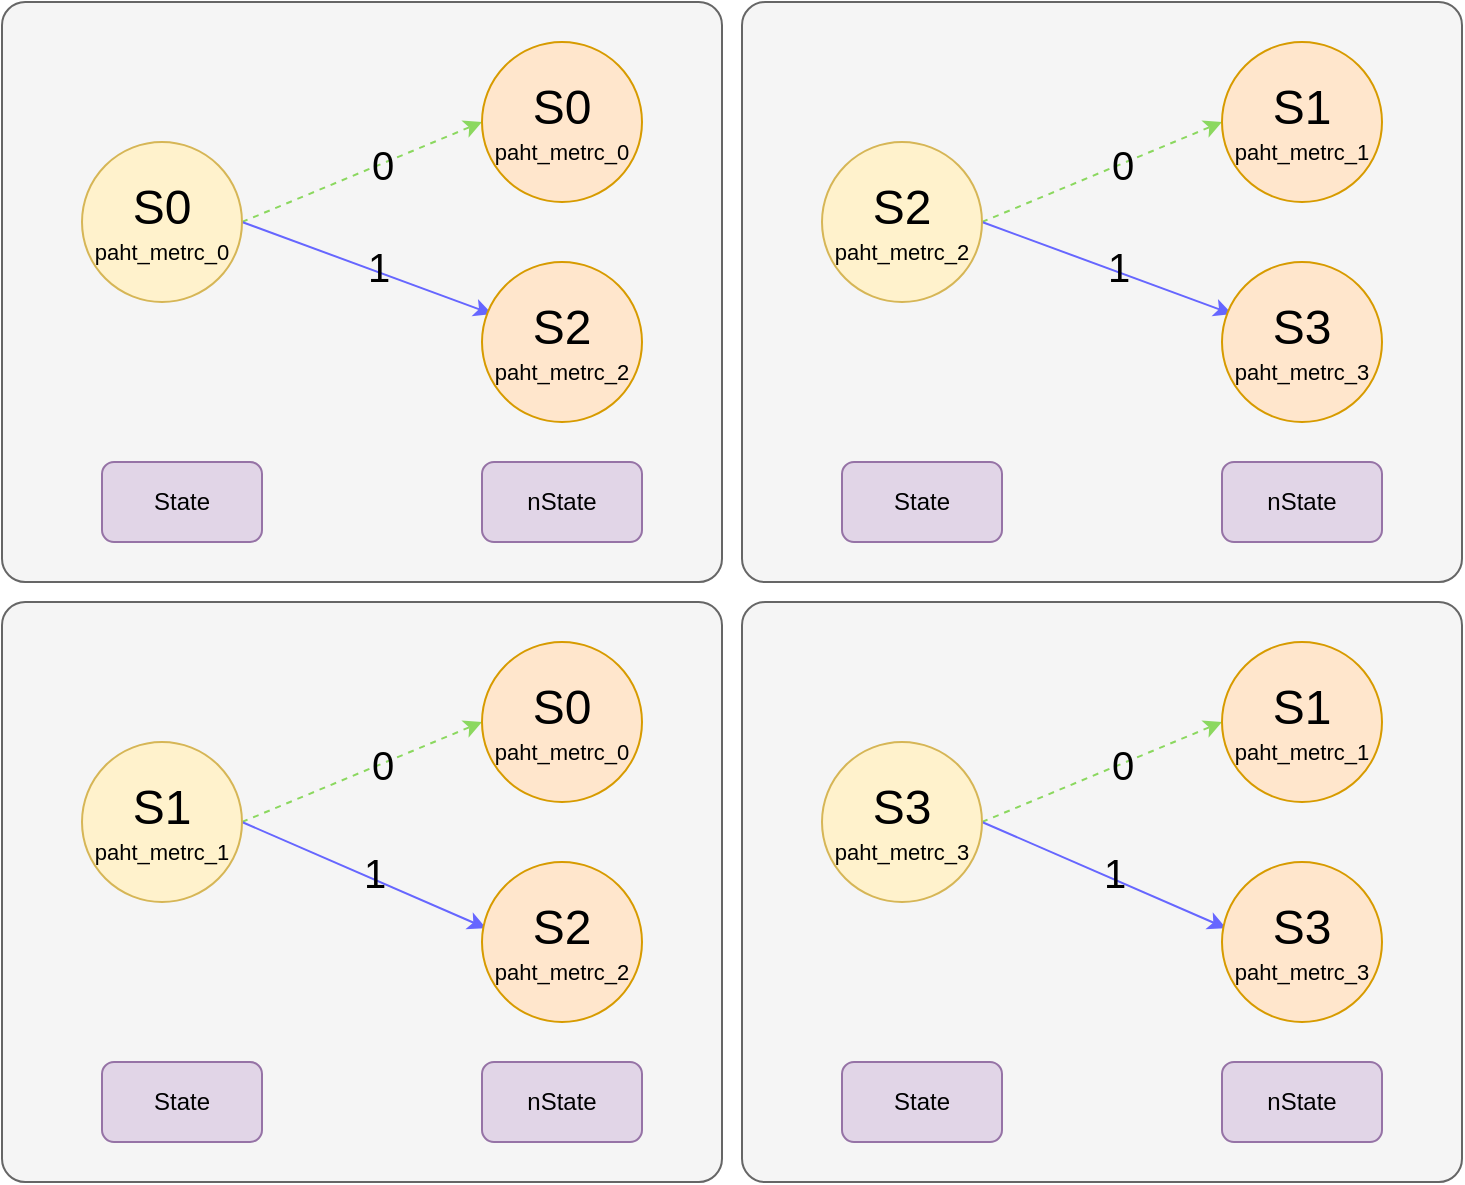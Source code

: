 <mxfile>
    <diagram id="Qxc2uJqR9Acz-3chyV42" name="Page-1">
        <mxGraphModel dx="2471" dy="13" grid="1" gridSize="10" guides="1" tooltips="1" connect="1" arrows="1" fold="1" page="1" pageScale="1" pageWidth="850" pageHeight="1100" math="0" shadow="0">
            <root>
                <mxCell id="0"/>
                <mxCell id="1" parent="0"/>
                <mxCell id="2" value="" style="rounded=1;whiteSpace=wrap;html=1;fillColor=#f5f5f5;fontColor=#333333;strokeColor=#666666;arcSize=4;" vertex="1" parent="1">
                    <mxGeometry x="-640" y="1280" width="360" height="290" as="geometry"/>
                </mxCell>
                <mxCell id="3" value="State" style="rounded=1;whiteSpace=wrap;html=1;fillColor=#e1d5e7;strokeColor=#9673a6;" vertex="1" parent="1">
                    <mxGeometry x="-590" y="1510" width="80" height="40" as="geometry"/>
                </mxCell>
                <mxCell id="4" value="nState" style="rounded=1;whiteSpace=wrap;html=1;fillColor=#e1d5e7;strokeColor=#9673a6;" vertex="1" parent="1">
                    <mxGeometry x="-400" y="1510" width="80" height="40" as="geometry"/>
                </mxCell>
                <mxCell id="5" style="edgeStyle=none;html=1;exitX=1;exitY=0.5;exitDx=0;exitDy=0;entryX=0;entryY=0.5;entryDx=0;entryDy=0;dashed=1;fillColor=#d5e8d4;strokeColor=light-dark(#8bd85f, #446e2c);" edge="1" parent="1" source="15" target="25">
                    <mxGeometry relative="1" as="geometry"/>
                </mxCell>
                <mxCell id="6" value="&lt;font style=&quot;font-size: 20px;&quot;&gt;0&lt;/font&gt;" style="edgeLabel;html=1;align=center;verticalAlign=middle;resizable=0;points=[];labelBackgroundColor=none;" vertex="1" connectable="0" parent="5">
                    <mxGeometry x="-0.136" relative="1" as="geometry">
                        <mxPoint x="18" y="-8" as="offset"/>
                    </mxGeometry>
                </mxCell>
                <mxCell id="13" style="edgeStyle=none;html=1;exitX=1;exitY=0.5;exitDx=0;exitDy=0;entryX=0.063;entryY=0.325;entryDx=0;entryDy=0;fillColor=#dae8fc;strokeColor=#6666FF;entryPerimeter=0;" edge="1" parent="1" source="15" target="27">
                    <mxGeometry relative="1" as="geometry"/>
                </mxCell>
                <mxCell id="14" value="&lt;font style=&quot;font-size: 20px;&quot;&gt;1&lt;/font&gt;" style="edgeLabel;html=1;align=center;verticalAlign=middle;resizable=0;points=[];labelBackgroundColor=none;rotation=0;" vertex="1" connectable="0" parent="13">
                    <mxGeometry x="-0.114" relative="1" as="geometry">
                        <mxPoint x="12" y="1" as="offset"/>
                    </mxGeometry>
                </mxCell>
                <mxCell id="15" value="&lt;font style=&quot;font-size: 24px;&quot;&gt;S0&lt;/font&gt;&lt;div&gt;&lt;font style=&quot;font-size: 11px;&quot;&gt;paht_metrc_0&lt;/font&gt;&lt;/div&gt;" style="ellipse;whiteSpace=wrap;html=1;aspect=fixed;fillColor=#fff2cc;strokeColor=#d6b656;" vertex="1" parent="1">
                    <mxGeometry x="-600" y="1350" width="80" height="80" as="geometry"/>
                </mxCell>
                <mxCell id="25" value="&lt;font style=&quot;font-size: 24px;&quot;&gt;S0&lt;/font&gt;&lt;div&gt;&lt;font style=&quot;font-size: 11px;&quot;&gt;paht_metrc_0&lt;/font&gt;&lt;/div&gt;" style="ellipse;whiteSpace=wrap;html=1;aspect=fixed;fillColor=#ffe6cc;strokeColor=#d79b00;" vertex="1" parent="1">
                    <mxGeometry x="-400" y="1300" width="80" height="80" as="geometry"/>
                </mxCell>
                <mxCell id="27" value="&lt;font style=&quot;font-size: 24px;&quot;&gt;S2&lt;/font&gt;&lt;div&gt;&lt;font style=&quot;font-size: 11px;&quot;&gt;paht_metrc_2&lt;/font&gt;&lt;/div&gt;" style="ellipse;whiteSpace=wrap;html=1;aspect=fixed;fillColor=#ffe6cc;strokeColor=#d79b00;" vertex="1" parent="1">
                    <mxGeometry x="-400" y="1410" width="80" height="80" as="geometry"/>
                </mxCell>
                <mxCell id="57" value="" style="rounded=1;whiteSpace=wrap;html=1;fillColor=#f5f5f5;fontColor=#333333;strokeColor=#666666;arcSize=4;" vertex="1" parent="1">
                    <mxGeometry x="-640" y="1580" width="360" height="290" as="geometry"/>
                </mxCell>
                <mxCell id="58" value="State" style="rounded=1;whiteSpace=wrap;html=1;fillColor=#e1d5e7;strokeColor=#9673a6;" vertex="1" parent="1">
                    <mxGeometry x="-590" y="1810" width="80" height="40" as="geometry"/>
                </mxCell>
                <mxCell id="59" value="nState" style="rounded=1;whiteSpace=wrap;html=1;fillColor=#e1d5e7;strokeColor=#9673a6;" vertex="1" parent="1">
                    <mxGeometry x="-400" y="1810" width="80" height="40" as="geometry"/>
                </mxCell>
                <mxCell id="60" style="edgeStyle=none;html=1;exitX=1;exitY=0.5;exitDx=0;exitDy=0;entryX=0;entryY=0.5;entryDx=0;entryDy=0;dashed=1;fillColor=#d5e8d4;strokeColor=light-dark(#8bd85f, #446e2c);" edge="1" source="64" target="65" parent="1">
                    <mxGeometry relative="1" as="geometry"/>
                </mxCell>
                <mxCell id="61" value="&lt;font style=&quot;font-size: 20px;&quot;&gt;0&lt;/font&gt;" style="edgeLabel;html=1;align=center;verticalAlign=middle;resizable=0;points=[];labelBackgroundColor=none;" vertex="1" connectable="0" parent="60">
                    <mxGeometry x="-0.136" relative="1" as="geometry">
                        <mxPoint x="18" y="-8" as="offset"/>
                    </mxGeometry>
                </mxCell>
                <mxCell id="62" style="edgeStyle=none;html=1;exitX=1;exitY=0.5;exitDx=0;exitDy=0;entryX=0.025;entryY=0.413;entryDx=0;entryDy=0;fillColor=#dae8fc;strokeColor=#6666FF;entryPerimeter=0;" edge="1" source="64" target="66" parent="1">
                    <mxGeometry relative="1" as="geometry"/>
                </mxCell>
                <mxCell id="63" value="&lt;font style=&quot;font-size: 20px;&quot;&gt;1&lt;/font&gt;" style="edgeLabel;html=1;align=center;verticalAlign=middle;resizable=0;points=[];labelBackgroundColor=none;rotation=0;" vertex="1" connectable="0" parent="62">
                    <mxGeometry x="-0.114" relative="1" as="geometry">
                        <mxPoint x="12" y="1" as="offset"/>
                    </mxGeometry>
                </mxCell>
                <mxCell id="64" value="&lt;font style=&quot;font-size: 24px;&quot;&gt;S1&lt;/font&gt;&lt;div&gt;&lt;font style=&quot;font-size: 11px;&quot;&gt;paht_metrc_1&lt;/font&gt;&lt;/div&gt;" style="ellipse;whiteSpace=wrap;html=1;aspect=fixed;fillColor=#fff2cc;strokeColor=#d6b656;" vertex="1" parent="1">
                    <mxGeometry x="-600" y="1650" width="80" height="80" as="geometry"/>
                </mxCell>
                <mxCell id="65" value="&lt;font style=&quot;font-size: 24px;&quot;&gt;S0&lt;/font&gt;&lt;div&gt;&lt;font style=&quot;font-size: 11px;&quot;&gt;paht_metrc_0&lt;/font&gt;&lt;/div&gt;" style="ellipse;whiteSpace=wrap;html=1;aspect=fixed;fillColor=#ffe6cc;strokeColor=#d79b00;" vertex="1" parent="1">
                    <mxGeometry x="-400" y="1600" width="80" height="80" as="geometry"/>
                </mxCell>
                <mxCell id="66" value="&lt;font style=&quot;font-size: 24px;&quot;&gt;S2&lt;/font&gt;&lt;div&gt;&lt;font style=&quot;font-size: 11px;&quot;&gt;paht_metrc_2&lt;/font&gt;&lt;/div&gt;" style="ellipse;whiteSpace=wrap;html=1;aspect=fixed;fillColor=#ffe6cc;strokeColor=#d79b00;" vertex="1" parent="1">
                    <mxGeometry x="-400" y="1710" width="80" height="80" as="geometry"/>
                </mxCell>
                <mxCell id="68" value="" style="rounded=1;whiteSpace=wrap;html=1;fillColor=#f5f5f5;fontColor=#333333;strokeColor=#666666;arcSize=4;" vertex="1" parent="1">
                    <mxGeometry x="-270" y="1280" width="360" height="290" as="geometry"/>
                </mxCell>
                <mxCell id="69" value="State" style="rounded=1;whiteSpace=wrap;html=1;fillColor=#e1d5e7;strokeColor=#9673a6;" vertex="1" parent="1">
                    <mxGeometry x="-220" y="1510" width="80" height="40" as="geometry"/>
                </mxCell>
                <mxCell id="70" value="nState" style="rounded=1;whiteSpace=wrap;html=1;fillColor=#e1d5e7;strokeColor=#9673a6;" vertex="1" parent="1">
                    <mxGeometry x="-30" y="1510" width="80" height="40" as="geometry"/>
                </mxCell>
                <mxCell id="71" style="edgeStyle=none;html=1;exitX=1;exitY=0.5;exitDx=0;exitDy=0;entryX=0;entryY=0.5;entryDx=0;entryDy=0;dashed=1;fillColor=#d5e8d4;strokeColor=light-dark(#8bd85f, #446e2c);" edge="1" source="75" target="76" parent="1">
                    <mxGeometry relative="1" as="geometry"/>
                </mxCell>
                <mxCell id="72" value="&lt;font style=&quot;font-size: 20px;&quot;&gt;0&lt;/font&gt;" style="edgeLabel;html=1;align=center;verticalAlign=middle;resizable=0;points=[];labelBackgroundColor=none;" vertex="1" connectable="0" parent="71">
                    <mxGeometry x="-0.136" relative="1" as="geometry">
                        <mxPoint x="18" y="-8" as="offset"/>
                    </mxGeometry>
                </mxCell>
                <mxCell id="73" style="edgeStyle=none;html=1;exitX=1;exitY=0.5;exitDx=0;exitDy=0;entryX=0.063;entryY=0.325;entryDx=0;entryDy=0;fillColor=#dae8fc;strokeColor=#6666FF;entryPerimeter=0;" edge="1" source="75" target="77" parent="1">
                    <mxGeometry relative="1" as="geometry"/>
                </mxCell>
                <mxCell id="74" value="&lt;font style=&quot;font-size: 20px;&quot;&gt;1&lt;/font&gt;" style="edgeLabel;html=1;align=center;verticalAlign=middle;resizable=0;points=[];labelBackgroundColor=none;rotation=0;" vertex="1" connectable="0" parent="73">
                    <mxGeometry x="-0.114" relative="1" as="geometry">
                        <mxPoint x="12" y="1" as="offset"/>
                    </mxGeometry>
                </mxCell>
                <mxCell id="75" value="&lt;font style=&quot;font-size: 24px;&quot;&gt;S2&lt;/font&gt;&lt;div&gt;&lt;font style=&quot;font-size: 11px;&quot;&gt;paht_metrc_2&lt;/font&gt;&lt;/div&gt;" style="ellipse;whiteSpace=wrap;html=1;aspect=fixed;fillColor=#fff2cc;strokeColor=#d6b656;" vertex="1" parent="1">
                    <mxGeometry x="-230" y="1350" width="80" height="80" as="geometry"/>
                </mxCell>
                <mxCell id="76" value="&lt;font style=&quot;font-size: 24px;&quot;&gt;S1&lt;/font&gt;&lt;div&gt;&lt;font style=&quot;font-size: 11px;&quot;&gt;paht_metrc_1&lt;/font&gt;&lt;/div&gt;" style="ellipse;whiteSpace=wrap;html=1;aspect=fixed;fillColor=#ffe6cc;strokeColor=#d79b00;" vertex="1" parent="1">
                    <mxGeometry x="-30" y="1300" width="80" height="80" as="geometry"/>
                </mxCell>
                <mxCell id="77" value="&lt;font style=&quot;font-size: 24px;&quot;&gt;S3&lt;/font&gt;&lt;div&gt;&lt;font style=&quot;font-size: 11px;&quot;&gt;paht_metrc_3&lt;/font&gt;&lt;/div&gt;" style="ellipse;whiteSpace=wrap;html=1;aspect=fixed;fillColor=#ffe6cc;strokeColor=#d79b00;" vertex="1" parent="1">
                    <mxGeometry x="-30" y="1410" width="80" height="80" as="geometry"/>
                </mxCell>
                <mxCell id="78" value="" style="rounded=1;whiteSpace=wrap;html=1;fillColor=#f5f5f5;fontColor=#333333;strokeColor=#666666;arcSize=4;" vertex="1" parent="1">
                    <mxGeometry x="-270" y="1580" width="360" height="290" as="geometry"/>
                </mxCell>
                <mxCell id="79" value="State" style="rounded=1;whiteSpace=wrap;html=1;fillColor=#e1d5e7;strokeColor=#9673a6;" vertex="1" parent="1">
                    <mxGeometry x="-220" y="1810" width="80" height="40" as="geometry"/>
                </mxCell>
                <mxCell id="80" value="nState" style="rounded=1;whiteSpace=wrap;html=1;fillColor=#e1d5e7;strokeColor=#9673a6;" vertex="1" parent="1">
                    <mxGeometry x="-30" y="1810" width="80" height="40" as="geometry"/>
                </mxCell>
                <mxCell id="81" style="edgeStyle=none;html=1;exitX=1;exitY=0.5;exitDx=0;exitDy=0;entryX=0;entryY=0.5;entryDx=0;entryDy=0;dashed=1;fillColor=#d5e8d4;strokeColor=light-dark(#8bd85f, #446e2c);" edge="1" source="85" target="86" parent="1">
                    <mxGeometry relative="1" as="geometry"/>
                </mxCell>
                <mxCell id="82" value="&lt;font style=&quot;font-size: 20px;&quot;&gt;0&lt;/font&gt;" style="edgeLabel;html=1;align=center;verticalAlign=middle;resizable=0;points=[];labelBackgroundColor=none;" vertex="1" connectable="0" parent="81">
                    <mxGeometry x="-0.136" relative="1" as="geometry">
                        <mxPoint x="18" y="-8" as="offset"/>
                    </mxGeometry>
                </mxCell>
                <mxCell id="83" style="edgeStyle=none;html=1;exitX=1;exitY=0.5;exitDx=0;exitDy=0;entryX=0.025;entryY=0.413;entryDx=0;entryDy=0;fillColor=#dae8fc;strokeColor=#6666FF;entryPerimeter=0;" edge="1" source="85" target="87" parent="1">
                    <mxGeometry relative="1" as="geometry"/>
                </mxCell>
                <mxCell id="84" value="&lt;font style=&quot;font-size: 20px;&quot;&gt;1&lt;/font&gt;" style="edgeLabel;html=1;align=center;verticalAlign=middle;resizable=0;points=[];labelBackgroundColor=none;rotation=0;" vertex="1" connectable="0" parent="83">
                    <mxGeometry x="-0.114" relative="1" as="geometry">
                        <mxPoint x="12" y="1" as="offset"/>
                    </mxGeometry>
                </mxCell>
                <mxCell id="85" value="&lt;font style=&quot;font-size: 24px;&quot;&gt;S3&lt;/font&gt;&lt;div&gt;&lt;div&gt;&lt;font style=&quot;font-size: 11px;&quot;&gt;paht_metrc_3&lt;/font&gt;&lt;/div&gt;&lt;/div&gt;" style="ellipse;whiteSpace=wrap;html=1;aspect=fixed;fillColor=#fff2cc;strokeColor=#d6b656;" vertex="1" parent="1">
                    <mxGeometry x="-230" y="1650" width="80" height="80" as="geometry"/>
                </mxCell>
                <mxCell id="86" value="&lt;font style=&quot;font-size: 24px;&quot;&gt;S1&lt;/font&gt;&lt;div&gt;&lt;font style=&quot;font-size: 11px;&quot;&gt;paht_metrc_1&lt;/font&gt;&lt;/div&gt;" style="ellipse;whiteSpace=wrap;html=1;aspect=fixed;fillColor=#ffe6cc;strokeColor=#d79b00;" vertex="1" parent="1">
                    <mxGeometry x="-30" y="1600" width="80" height="80" as="geometry"/>
                </mxCell>
                <mxCell id="87" value="&lt;font style=&quot;font-size: 24px;&quot;&gt;S3&lt;/font&gt;&lt;div&gt;&lt;font style=&quot;font-size: 11px;&quot;&gt;paht_metrc_3&lt;/font&gt;&lt;/div&gt;" style="ellipse;whiteSpace=wrap;html=1;aspect=fixed;fillColor=#ffe6cc;strokeColor=#d79b00;" vertex="1" parent="1">
                    <mxGeometry x="-30" y="1710" width="80" height="80" as="geometry"/>
                </mxCell>
            </root>
        </mxGraphModel>
    </diagram>
</mxfile>